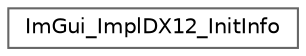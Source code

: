 digraph "类继承关系图"
{
 // LATEX_PDF_SIZE
  bgcolor="transparent";
  edge [fontname=Helvetica,fontsize=10,labelfontname=Helvetica,labelfontsize=10];
  node [fontname=Helvetica,fontsize=10,shape=box,height=0.2,width=0.4];
  rankdir="LR";
  Node0 [id="Node000000",label="ImGui_ImplDX12_InitInfo",height=0.2,width=0.4,color="grey40", fillcolor="white", style="filled",URL="$struct_im_gui___impl_d_x12___init_info.html",tooltip=" "];
}

